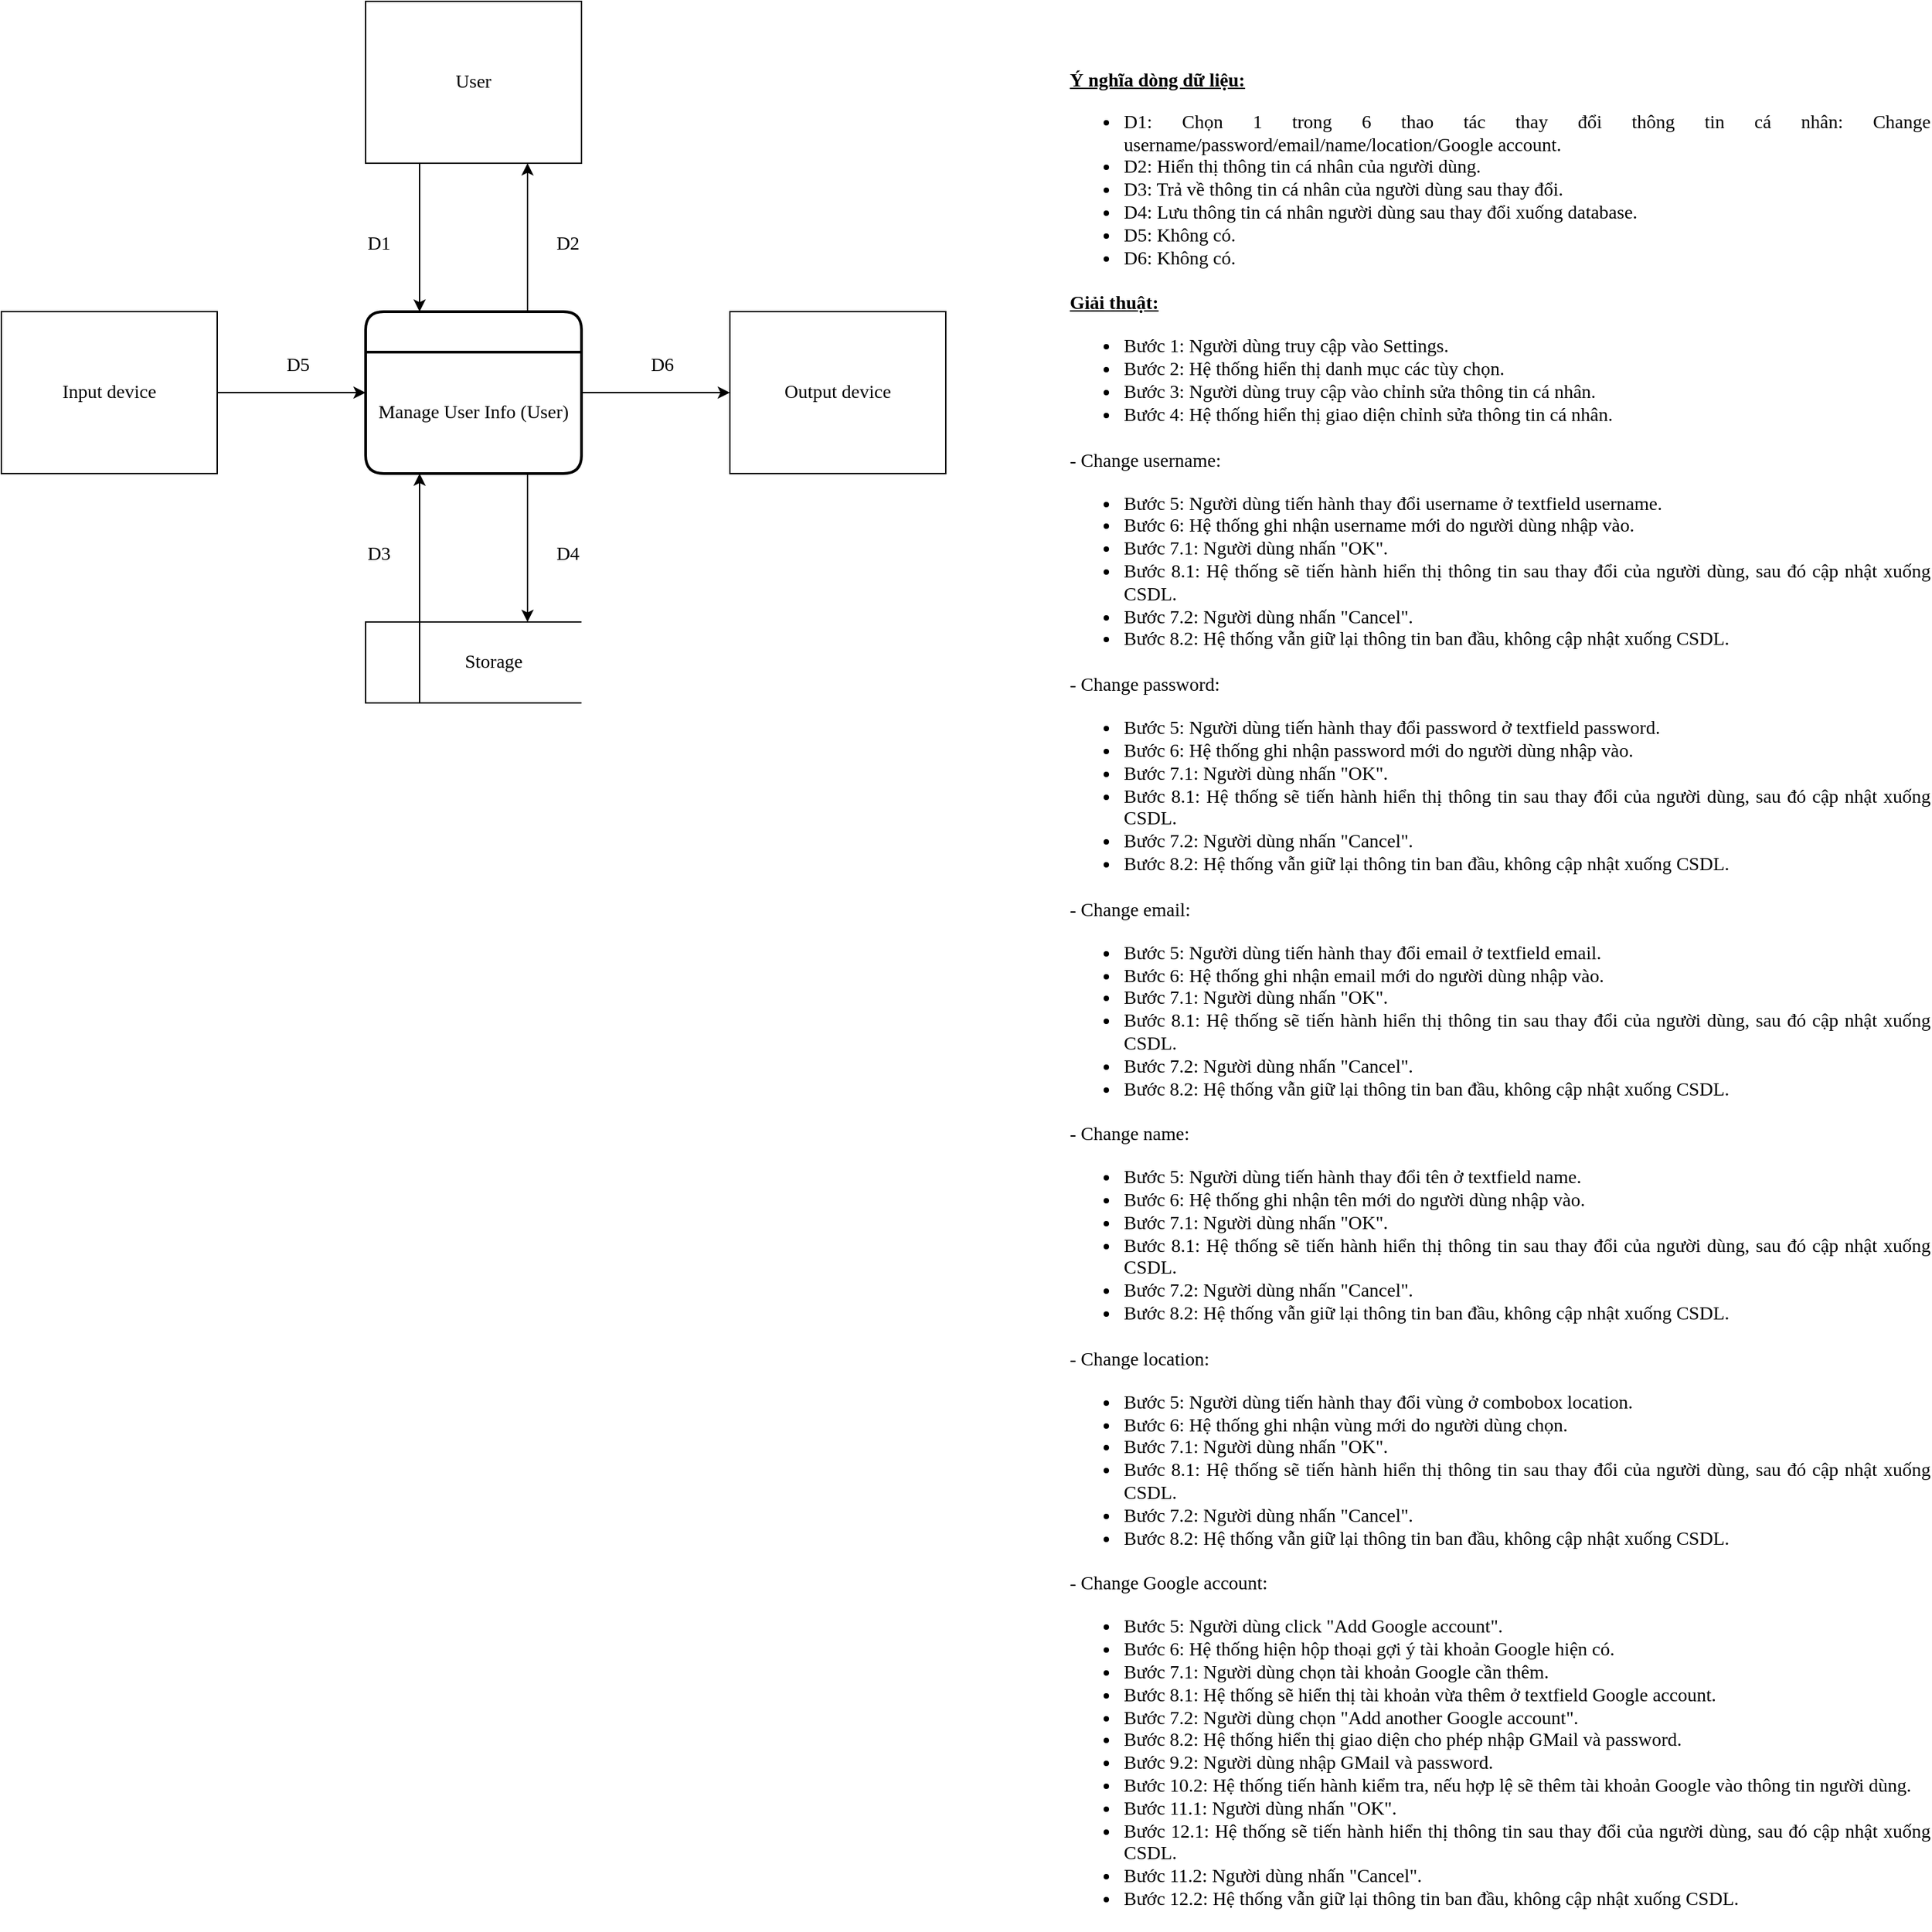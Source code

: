 <mxfile version="13.9.2" type="device"><diagram id="2bN_YiVmbvzgWUp5p8yW" name="Page-1"><mxGraphModel dx="868" dy="450" grid="1" gridSize="10" guides="1" tooltips="1" connect="1" arrows="1" fold="1" page="1" pageScale="1" pageWidth="1654" pageHeight="1169" math="0" shadow="0"><root><mxCell id="0"/><mxCell id="1" parent="0"/><mxCell id="JHJ-3P1CkP3jOBAeO5mN-1" style="edgeStyle=orthogonalEdgeStyle;rounded=0;orthogonalLoop=1;jettySize=auto;html=1;entryX=0.25;entryY=1;entryDx=0;entryDy=0;fontFamily=Verdana;fontSize=14;" parent="1" source="JHJ-3P1CkP3jOBAeO5mN-2" target="JHJ-3P1CkP3jOBAeO5mN-8" edge="1"><mxGeometry relative="1" as="geometry"><Array as="points"><mxPoint x="320" y="430"/><mxPoint x="320" y="430"/></Array></mxGeometry></mxCell><mxCell id="JHJ-3P1CkP3jOBAeO5mN-2" value="" style="strokeWidth=1;html=1;shape=mxgraph.flowchart.annotation_1;align=left;pointerEvents=1;fontFamily=Verdana;fontSize=14;" parent="1" vertex="1"><mxGeometry x="280" y="470" width="160" height="60" as="geometry"/></mxCell><mxCell id="JHJ-3P1CkP3jOBAeO5mN-3" style="edgeStyle=orthogonalEdgeStyle;rounded=0;orthogonalLoop=1;jettySize=auto;html=1;entryX=0;entryY=0.5;entryDx=0;entryDy=0;fontFamily=Verdana;fontSize=14;" parent="1" source="JHJ-3P1CkP3jOBAeO5mN-4" target="JHJ-3P1CkP3jOBAeO5mN-7" edge="1"><mxGeometry relative="1" as="geometry"/></mxCell><mxCell id="JHJ-3P1CkP3jOBAeO5mN-4" value="Input device" style="rounded=0;whiteSpace=wrap;html=1;fontFamily=Verdana;fontSize=14;" parent="1" vertex="1"><mxGeometry x="10" y="240" width="160" height="120" as="geometry"/></mxCell><mxCell id="JHJ-3P1CkP3jOBAeO5mN-5" style="edgeStyle=orthogonalEdgeStyle;rounded=0;orthogonalLoop=1;jettySize=auto;html=1;entryX=0;entryY=0.5;entryDx=0;entryDy=0;fontFamily=Verdana;fontSize=14;" parent="1" source="JHJ-3P1CkP3jOBAeO5mN-7" target="JHJ-3P1CkP3jOBAeO5mN-12" edge="1"><mxGeometry relative="1" as="geometry"/></mxCell><mxCell id="JHJ-3P1CkP3jOBAeO5mN-6" style="edgeStyle=orthogonalEdgeStyle;rounded=0;orthogonalLoop=1;jettySize=auto;html=1;exitX=0.75;exitY=0;exitDx=0;exitDy=0;entryX=0.75;entryY=1;entryDx=0;entryDy=0;fontFamily=Verdana;fontSize=14;" parent="1" source="JHJ-3P1CkP3jOBAeO5mN-7" target="JHJ-3P1CkP3jOBAeO5mN-11" edge="1"><mxGeometry relative="1" as="geometry"/></mxCell><mxCell id="JHJ-3P1CkP3jOBAeO5mN-7" value="" style="swimlane;childLayout=stackLayout;horizontal=1;startSize=30;horizontalStack=0;rounded=1;fontSize=14;fontStyle=0;strokeWidth=2;resizeParent=0;resizeLast=1;shadow=0;dashed=0;align=center;html=1;fontFamily=Verdana;" parent="1" vertex="1"><mxGeometry x="280" y="240" width="160" height="120" as="geometry"><mxRectangle x="160" y="200" width="50" height="30" as="alternateBounds"/></mxGeometry></mxCell><mxCell id="JHJ-3P1CkP3jOBAeO5mN-8" value="Manage User Info (User)" style="text;html=1;strokeColor=none;fillColor=none;align=center;verticalAlign=middle;whiteSpace=wrap;rounded=0;fontFamily=Verdana;fontSize=14;" parent="JHJ-3P1CkP3jOBAeO5mN-7" vertex="1"><mxGeometry y="30" width="160" height="90" as="geometry"/></mxCell><mxCell id="JHJ-3P1CkP3jOBAeO5mN-9" value="" style="endArrow=none;html=1;fontFamily=Verdana;fontSize=14;" parent="1" edge="1"><mxGeometry width="50" height="50" relative="1" as="geometry"><mxPoint x="320" y="530" as="sourcePoint"/><mxPoint x="320" y="470" as="targetPoint"/></mxGeometry></mxCell><mxCell id="JHJ-3P1CkP3jOBAeO5mN-10" style="edgeStyle=orthogonalEdgeStyle;rounded=0;orthogonalLoop=1;jettySize=auto;html=1;exitX=0.25;exitY=1;exitDx=0;exitDy=0;entryX=0.25;entryY=0;entryDx=0;entryDy=0;fontFamily=Verdana;fontSize=14;" parent="1" source="JHJ-3P1CkP3jOBAeO5mN-11" target="JHJ-3P1CkP3jOBAeO5mN-7" edge="1"><mxGeometry relative="1" as="geometry"/></mxCell><mxCell id="JHJ-3P1CkP3jOBAeO5mN-11" value="User" style="rounded=0;whiteSpace=wrap;html=1;fontFamily=Verdana;fontSize=14;" parent="1" vertex="1"><mxGeometry x="280" y="10" width="160" height="120" as="geometry"/></mxCell><mxCell id="JHJ-3P1CkP3jOBAeO5mN-12" value="Output device" style="rounded=0;whiteSpace=wrap;html=1;fontFamily=Verdana;fontSize=14;" parent="1" vertex="1"><mxGeometry x="550" y="240" width="160" height="120" as="geometry"/></mxCell><mxCell id="JHJ-3P1CkP3jOBAeO5mN-13" value="&lt;font style=&quot;font-size: 14px&quot;&gt;Storage&lt;/font&gt;" style="text;html=1;strokeColor=none;fillColor=none;align=center;verticalAlign=middle;whiteSpace=wrap;rounded=0;fontFamily=Verdana;fontSize=14;" parent="1" vertex="1"><mxGeometry x="340" y="490" width="70" height="20" as="geometry"/></mxCell><mxCell id="JHJ-3P1CkP3jOBAeO5mN-14" style="edgeStyle=orthogonalEdgeStyle;rounded=0;orthogonalLoop=1;jettySize=auto;html=1;exitX=0.75;exitY=1;exitDx=0;exitDy=0;entryX=0.75;entryY=0;entryDx=0;entryDy=0;entryPerimeter=0;fontFamily=Verdana;fontSize=14;" parent="1" source="JHJ-3P1CkP3jOBAeO5mN-8" target="JHJ-3P1CkP3jOBAeO5mN-2" edge="1"><mxGeometry relative="1" as="geometry"/></mxCell><mxCell id="JHJ-3P1CkP3jOBAeO5mN-15" value="D5" style="text;html=1;strokeColor=none;fillColor=none;align=center;verticalAlign=middle;whiteSpace=wrap;rounded=0;fontFamily=Verdana;fontSize=14;" parent="1" vertex="1"><mxGeometry x="210" y="270" width="40" height="20" as="geometry"/></mxCell><mxCell id="JHJ-3P1CkP3jOBAeO5mN-16" value="D6" style="text;html=1;strokeColor=none;fillColor=none;align=center;verticalAlign=middle;whiteSpace=wrap;rounded=0;fontFamily=Verdana;fontSize=14;" parent="1" vertex="1"><mxGeometry x="480" y="270" width="40" height="20" as="geometry"/></mxCell><mxCell id="JHJ-3P1CkP3jOBAeO5mN-17" value="D3" style="text;html=1;strokeColor=none;fillColor=none;align=center;verticalAlign=middle;whiteSpace=wrap;rounded=0;fontFamily=Verdana;fontSize=14;" parent="1" vertex="1"><mxGeometry x="270" y="410" width="40" height="20" as="geometry"/></mxCell><mxCell id="JHJ-3P1CkP3jOBAeO5mN-18" value="D4" style="text;html=1;strokeColor=none;fillColor=none;align=center;verticalAlign=middle;whiteSpace=wrap;rounded=0;fontFamily=Verdana;fontSize=14;" parent="1" vertex="1"><mxGeometry x="410" y="410" width="40" height="20" as="geometry"/></mxCell><mxCell id="JHJ-3P1CkP3jOBAeO5mN-19" value="D2" style="text;html=1;strokeColor=none;fillColor=none;align=center;verticalAlign=middle;whiteSpace=wrap;rounded=0;fontFamily=Verdana;fontSize=14;" parent="1" vertex="1"><mxGeometry x="410" y="180" width="40" height="20" as="geometry"/></mxCell><mxCell id="JHJ-3P1CkP3jOBAeO5mN-20" value="D1" style="text;html=1;strokeColor=none;fillColor=none;align=center;verticalAlign=middle;whiteSpace=wrap;rounded=0;fontFamily=Verdana;fontSize=14;" parent="1" vertex="1"><mxGeometry x="270" y="180" width="40" height="20" as="geometry"/></mxCell><mxCell id="JHJ-3P1CkP3jOBAeO5mN-21" value="&lt;p style=&quot;line-height: 120%&quot;&gt;&lt;/p&gt;&lt;blockquote style=&quot;text-align: justify ; margin: 0px 0px 0px 40px ; border: none ; padding: 0px&quot;&gt;&lt;u&gt;&lt;b style=&quot;line-height: 120%&quot;&gt;Ý nghĩa dòng dữ liệu:&lt;/b&gt;&lt;/u&gt;&lt;/blockquote&gt;&lt;blockquote style=&quot;text-align: justify ; margin: 0px 0px 0px 40px ; border: none ; padding: 0px ; line-height: 150%&quot;&gt;&lt;ul&gt;&lt;li style=&quot;line-height: 120%&quot;&gt;D1: Chọn 1 trong 6 thao tác thay đổi thông tin cá nhân: Change username/password/email/name/location/Google account.&lt;/li&gt;&lt;li style=&quot;line-height: 120%&quot;&gt;D2: Hiển thị thông tin cá nhân của người dùng.&lt;/li&gt;&lt;li style=&quot;line-height: 120%&quot;&gt;D3: Trả về thông tin cá nhân của người dùng sau thay đổi.&lt;/li&gt;&lt;li style=&quot;line-height: 120%&quot;&gt;D4: Lưu thông tin cá nhân người dùng sau thay đổi xuống database.&lt;/li&gt;&lt;li style=&quot;line-height: 120%&quot;&gt;D5: Không có.&lt;/li&gt;&lt;li style=&quot;line-height: 120%&quot;&gt;D6: Không có.&lt;/li&gt;&lt;/ul&gt;&lt;/blockquote&gt;&lt;blockquote style=&quot;text-align: justify ; margin: 0px 0px 0px 40px ; border: none ; padding: 0px ; line-height: 150%&quot;&gt;&lt;b&gt;&lt;u style=&quot;line-height: 120%&quot;&gt;Giải thuật:&lt;/u&gt;&lt;/b&gt;&lt;/blockquote&gt;&lt;blockquote style=&quot;text-align: justify ; margin: 0px 0px 0px 40px ; border: none ; padding: 0px ; line-height: 150%&quot;&gt;&lt;ul&gt;&lt;li style=&quot;line-height: 120%&quot;&gt;Bước 1: Người dùng truy cập vào Settings.&lt;/li&gt;&lt;li style=&quot;line-height: 120%&quot;&gt;Bước 2: Hệ thống hiển thị danh mục các tùy chọn.&lt;/li&gt;&lt;li style=&quot;line-height: 16.8px&quot;&gt;Bước 3: Người dùng truy cập vào chỉnh sửa thông tin cá nhân.&lt;/li&gt;&lt;li style=&quot;line-height: 16.8px&quot;&gt;Bước 4:&amp;nbsp;Hệ thống hiển thị giao diện chỉnh sửa thông tin cá nhân.&lt;/li&gt;&lt;/ul&gt;&lt;div&gt;- Change username:&lt;/div&gt;&lt;div&gt;&lt;ul&gt;&lt;li style=&quot;line-height: 16.8px&quot;&gt;Bước 5: Người dùng tiến hành thay đổi username ở textfield username.&lt;/li&gt;&lt;li style=&quot;line-height: 16.8px&quot;&gt;Bước 6:&amp;nbsp;Hệ thống ghi nhận username mới do người dùng nhập vào.&lt;/li&gt;&lt;li style=&quot;line-height: 16.8px&quot;&gt;Bước 7.1:&amp;nbsp;Người dùng nhấn &quot;OK&quot;.&lt;/li&gt;&lt;li style=&quot;line-height: 16.8px&quot;&gt;Bước 8.1:&amp;nbsp;Hệ thống sẽ tiến hành hiển thị thông tin sau thay đổi của người dùng, sau đó cập nhật xuống CSDL.&lt;/li&gt;&lt;li style=&quot;line-height: 16.8px&quot;&gt;Bước 7.2:&amp;nbsp;Người dùng nhấn &quot;Cancel&quot;.&lt;/li&gt;&lt;li style=&quot;line-height: 16.8px&quot;&gt;Bước 8.2:&amp;nbsp;Hệ thống vẫn giữ lại thông tin ban đầu, không cập nhật xuống CSDL.&lt;/li&gt;&lt;/ul&gt;&lt;div&gt;&lt;div&gt;- Change password:&lt;/div&gt;&lt;div&gt;&lt;ul&gt;&lt;li style=&quot;line-height: 16.8px&quot;&gt;Bước 5: Người dùng tiến hành thay đổi password ở textfield password.&lt;/li&gt;&lt;li style=&quot;line-height: 16.8px&quot;&gt;Bước 6:&amp;nbsp;Hệ thống ghi nhận password mới do người dùng nhập vào.&lt;/li&gt;&lt;li style=&quot;line-height: 16.8px&quot;&gt;Bước 7.1:&amp;nbsp;Người dùng nhấn &quot;OK&quot;.&lt;/li&gt;&lt;li style=&quot;line-height: 16.8px&quot;&gt;Bước 8.1:&amp;nbsp;Hệ thống sẽ tiến hành hiển thị thông tin sau thay đổi của người dùng, sau đó cập nhật xuống CSDL.&lt;/li&gt;&lt;li style=&quot;line-height: 16.8px&quot;&gt;Bước 7.2:&amp;nbsp;Người dùng nhấn &quot;Cancel&quot;.&lt;/li&gt;&lt;li style=&quot;line-height: 16.8px&quot;&gt;Bước 8.2:&amp;nbsp;Hệ thống vẫn giữ lại thông tin ban đầu, không cập nhật xuống CSDL.&lt;/li&gt;&lt;/ul&gt;&lt;div&gt;&lt;div&gt;- Change email:&lt;/div&gt;&lt;div&gt;&lt;ul&gt;&lt;li style=&quot;line-height: 16.8px&quot;&gt;Bước 5: Người dùng tiến hành thay đổi email ở textfield email.&lt;/li&gt;&lt;li style=&quot;line-height: 16.8px&quot;&gt;Bước 6:&amp;nbsp;Hệ thống ghi nhận email mới do người dùng nhập vào.&lt;/li&gt;&lt;li style=&quot;line-height: 16.8px&quot;&gt;Bước 7.1:&amp;nbsp;Người dùng nhấn &quot;OK&quot;.&lt;/li&gt;&lt;li style=&quot;line-height: 16.8px&quot;&gt;Bước 8.1:&amp;nbsp;Hệ thống sẽ tiến hành hiển thị thông tin sau thay đổi của người dùng, sau đó cập nhật xuống CSDL.&lt;/li&gt;&lt;li style=&quot;line-height: 16.8px&quot;&gt;Bước 7.2:&amp;nbsp;Người dùng nhấn &quot;Cancel&quot;.&lt;/li&gt;&lt;li style=&quot;line-height: 16.8px&quot;&gt;Bước 8.2:&amp;nbsp;Hệ thống vẫn giữ lại thông tin ban đầu, không cập nhật xuống CSDL.&lt;/li&gt;&lt;/ul&gt;&lt;div&gt;&lt;div&gt;- Change name:&lt;/div&gt;&lt;div&gt;&lt;ul&gt;&lt;li style=&quot;line-height: 16.8px&quot;&gt;Bước 5: Người dùng tiến hành thay đổi tên ở textfield name.&lt;/li&gt;&lt;li style=&quot;line-height: 16.8px&quot;&gt;Bước 6:&amp;nbsp;Hệ thống ghi nhận tên mới do người dùng nhập vào.&lt;/li&gt;&lt;li style=&quot;line-height: 16.8px&quot;&gt;Bước 7.1:&amp;nbsp;Người dùng nhấn &quot;OK&quot;.&lt;/li&gt;&lt;li style=&quot;line-height: 16.8px&quot;&gt;Bước 8.1:&amp;nbsp;Hệ thống sẽ tiến hành hiển thị thông tin sau thay đổi của người dùng, sau đó cập nhật xuống CSDL.&lt;/li&gt;&lt;li style=&quot;line-height: 16.8px&quot;&gt;Bước 7.2:&amp;nbsp;Người dùng nhấn &quot;Cancel&quot;.&lt;/li&gt;&lt;li style=&quot;line-height: 16.8px&quot;&gt;Bước 8.2:&amp;nbsp;Hệ thống vẫn giữ lại thông tin ban đầu, không cập nhật xuống CSDL.&lt;/li&gt;&lt;/ul&gt;&lt;div&gt;&lt;div&gt;&lt;div&gt;- Change location:&lt;/div&gt;&lt;div&gt;&lt;ul&gt;&lt;li style=&quot;line-height: 16.8px&quot;&gt;Bước 5: Người dùng tiến hành thay đổi vùng ở combobox location.&lt;/li&gt;&lt;li style=&quot;line-height: 16.8px&quot;&gt;Bước 6: Hệ thống ghi nhận vùng mới do người dùng chọn.&lt;/li&gt;&lt;li style=&quot;line-height: 16.8px&quot;&gt;Bước 7.1:&amp;nbsp;Người dùng nhấn &quot;OK&quot;.&lt;/li&gt;&lt;li style=&quot;line-height: 16.8px&quot;&gt;Bước 8.1:&amp;nbsp;Hệ thống sẽ tiến hành hiển thị thông tin sau thay đổi của người dùng, sau đó cập nhật xuống CSDL.&lt;/li&gt;&lt;li style=&quot;line-height: 16.8px&quot;&gt;Bước 7.2:&amp;nbsp;Người dùng nhấn &quot;Cancel&quot;.&lt;/li&gt;&lt;li style=&quot;line-height: 16.8px&quot;&gt;Bước 8.2:&amp;nbsp;Hệ thống vẫn giữ lại thông tin ban đầu, không cập nhật xuống CSDL.&lt;/li&gt;&lt;/ul&gt;&lt;div&gt;&lt;div&gt;&lt;div&gt;- Change Google account:&lt;/div&gt;&lt;div&gt;&lt;ul&gt;&lt;li style=&quot;line-height: 16.8px&quot;&gt;Bước 5: Người dùng click &quot;Add Google account&quot;.&lt;/li&gt;&lt;li style=&quot;line-height: 16.8px&quot;&gt;Bước 6: Hệ thống hiện hộp thoại gợi ý tài khoản Google hiện có.&lt;/li&gt;&lt;li style=&quot;line-height: 16.8px&quot;&gt;Bước 7.1: Người dùng chọn tài khoản Google cần thêm.&lt;br&gt;&lt;/li&gt;&lt;li style=&quot;line-height: 16.8px&quot;&gt;Bước 8.1: Hệ thống sẽ hiển thị tài khoản vừa thêm ở textfield Google account.&lt;br&gt;&lt;/li&gt;&lt;li style=&quot;line-height: 16.8px&quot;&gt;Bước 7.2: Người dùng chọn &quot;Add another Google account&quot;.&lt;br&gt;&lt;/li&gt;&lt;li style=&quot;line-height: 16.8px&quot;&gt;Bước 8.2: Hệ thống hiển thị giao diện cho phép nhập GMail và password.&lt;br&gt;&lt;/li&gt;&lt;li style=&quot;line-height: 16.8px&quot;&gt;Bước 9.2:&amp;nbsp;Người dùng nhập GMail và password.&lt;br&gt;&lt;/li&gt;&lt;li style=&quot;line-height: 16.8px&quot;&gt;Bước 10.2:&amp;nbsp;Hệ thống tiến hành kiểm tra, nếu hợp lệ sẽ thêm tài khoản Google vào thông tin người dùng.&lt;br&gt;&lt;/li&gt;&lt;li style=&quot;line-height: 16.8px&quot;&gt;Bước 11.1:&amp;nbsp;Người dùng nhấn &quot;OK&quot;.&lt;/li&gt;&lt;li style=&quot;line-height: 16.8px&quot;&gt;Bước 12.1:&amp;nbsp;Hệ thống sẽ tiến hành hiển thị thông tin sau thay đổi của người dùng, sau đó cập nhật xuống CSDL.&lt;/li&gt;&lt;li style=&quot;line-height: 16.8px&quot;&gt;Bước 11.2:&amp;nbsp;Người dùng nhấn &quot;Cancel&quot;.&lt;/li&gt;&lt;li style=&quot;line-height: 16.8px&quot;&gt;Bước 12.2:&amp;nbsp;Hệ thống vẫn giữ lại thông tin ban đầu, không cập nhật xuống CSDL.&lt;/li&gt;&lt;/ul&gt;&lt;/div&gt;&lt;/div&gt;&lt;/div&gt;&lt;/div&gt;&lt;/div&gt;&lt;/div&gt;&lt;/div&gt;&lt;/div&gt;&lt;/div&gt;&lt;/div&gt;&lt;/div&gt;&lt;/div&gt;&lt;/div&gt;&lt;/blockquote&gt;&lt;p&gt;&lt;/p&gt;" style="text;html=1;strokeColor=none;fillColor=none;align=left;verticalAlign=top;whiteSpace=wrap;rounded=0;fontFamily=Verdana;fontSize=14;spacing=2;spacingTop=0;" parent="1" vertex="1"><mxGeometry x="760" y="40" width="680" height="1360" as="geometry"/></mxCell></root></mxGraphModel></diagram></mxfile>